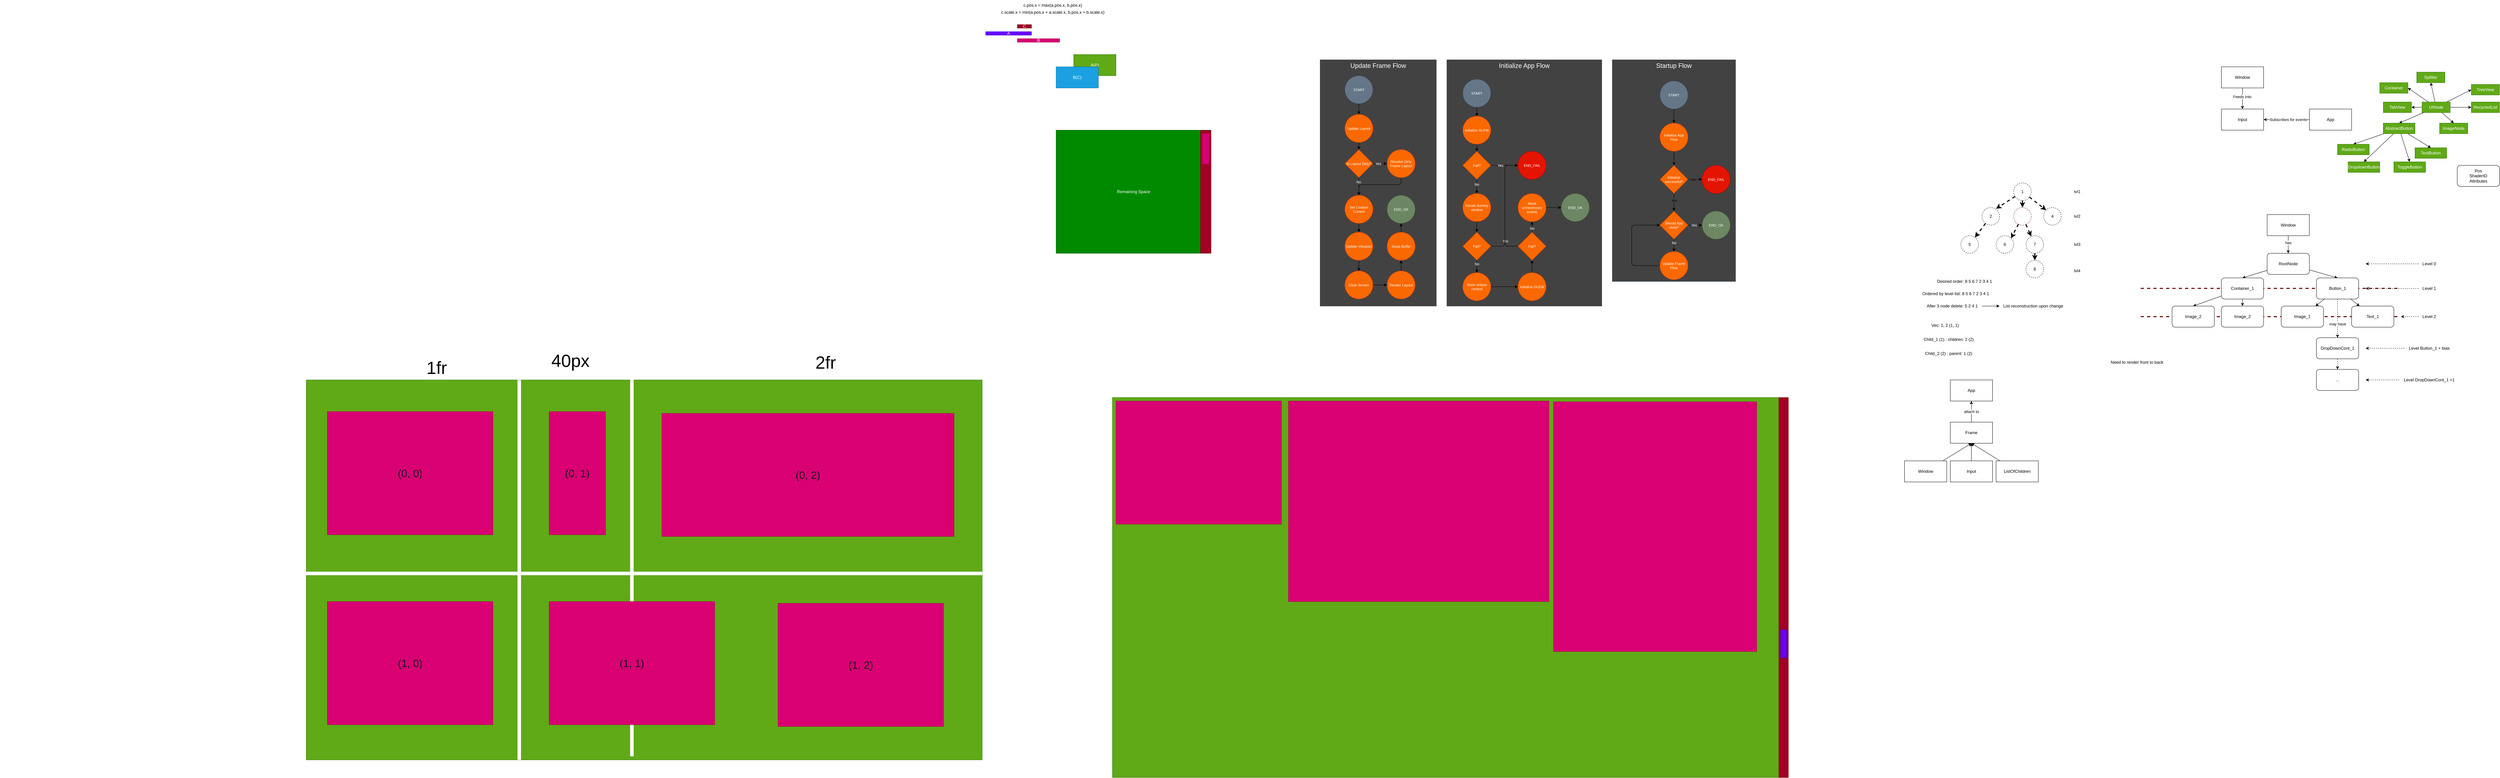 <mxfile>
    <diagram id="E0EGTVwCrR74VpB57Wty" name="Page-1">
        <mxGraphModel dx="8477" dy="2437" grid="1" gridSize="10" guides="1" tooltips="1" connect="1" arrows="1" fold="1" page="1" pageScale="1" pageWidth="850" pageHeight="1100" math="0" shadow="0">
            <root>
                <mxCell id="0"/>
                <mxCell id="1" parent="0"/>
                <mxCell id="197" value="&lt;font style=&quot;font-size: 18px;&quot;&gt;Initialize App Flow&lt;/font&gt;" style="whiteSpace=wrap;html=1;fontSize=10;fillColor=#424242;fontColor=#ffffff;strokeColor=#2D3D4D;horizontal=1;verticalAlign=top;" parent="1" vertex="1">
                    <mxGeometry x="-2170" width="440" height="700" as="geometry"/>
                </mxCell>
                <mxCell id="155" value="&lt;font style=&quot;font-size: 18px;&quot;&gt;Startup Flow&lt;/font&gt;" style="whiteSpace=wrap;html=1;fontSize=10;fillColor=#424242;fontColor=#ffffff;strokeColor=#2D3D4D;horizontal=1;verticalAlign=top;" parent="1" vertex="1">
                    <mxGeometry x="-1700" width="350" height="630" as="geometry"/>
                </mxCell>
                <mxCell id="88" value="" style="endArrow=none;html=1;dashed=1;fillColor=#a20025;strokeColor=#6F0000;strokeWidth=3;" parent="1" edge="1">
                    <mxGeometry width="50" height="50" relative="1" as="geometry">
                        <mxPoint x="530" y="649.71" as="sourcePoint"/>
                        <mxPoint x="-200" y="649.71" as="targetPoint"/>
                    </mxGeometry>
                </mxCell>
                <mxCell id="87" value="" style="endArrow=none;html=1;dashed=1;fillColor=#a20025;strokeColor=#6F0000;strokeWidth=3;" parent="1" edge="1">
                    <mxGeometry width="50" height="50" relative="1" as="geometry">
                        <mxPoint x="530" y="730" as="sourcePoint"/>
                        <mxPoint x="-200" y="730" as="targetPoint"/>
                    </mxGeometry>
                </mxCell>
                <mxCell id="17" value="Input" style="whiteSpace=wrap;html=1;" parent="1" vertex="1">
                    <mxGeometry x="30" y="140" width="120" height="60" as="geometry"/>
                </mxCell>
                <mxCell id="20" style="edgeStyle=none;html=1;entryX=0.5;entryY=0;entryDx=0;entryDy=0;" parent="1" source="19" target="17" edge="1">
                    <mxGeometry relative="1" as="geometry"/>
                </mxCell>
                <mxCell id="21" value="Feeds Into" style="edgeLabel;html=1;align=center;verticalAlign=middle;resizable=0;points=[];" parent="20" vertex="1" connectable="0">
                    <mxGeometry x="-0.165" y="-1" relative="1" as="geometry">
                        <mxPoint as="offset"/>
                    </mxGeometry>
                </mxCell>
                <mxCell id="19" value="Window" style="whiteSpace=wrap;html=1;" parent="1" vertex="1">
                    <mxGeometry x="30" y="20" width="120" height="60" as="geometry"/>
                </mxCell>
                <mxCell id="24" style="edgeStyle=none;html=1;entryX=1;entryY=0.5;entryDx=0;entryDy=0;" parent="1" source="23" target="17" edge="1">
                    <mxGeometry relative="1" as="geometry"/>
                </mxCell>
                <mxCell id="25" value="Subscribes for events" style="edgeLabel;html=1;align=center;verticalAlign=middle;resizable=0;points=[];" parent="24" vertex="1" connectable="0">
                    <mxGeometry x="0.51" y="1" relative="1" as="geometry">
                        <mxPoint x="38" y="-1" as="offset"/>
                    </mxGeometry>
                </mxCell>
                <mxCell id="23" value="App" style="whiteSpace=wrap;html=1;" parent="1" vertex="1">
                    <mxGeometry x="280" y="140" width="120" height="60" as="geometry"/>
                </mxCell>
                <mxCell id="38" style="edgeStyle=none;html=1;entryX=0.5;entryY=0;entryDx=0;entryDy=0;" parent="1" source="27" target="29" edge="1">
                    <mxGeometry relative="1" as="geometry"/>
                </mxCell>
                <mxCell id="40" style="edgeStyle=none;html=1;entryX=0.5;entryY=0;entryDx=0;entryDy=0;" parent="1" source="27" target="39" edge="1">
                    <mxGeometry relative="1" as="geometry"/>
                </mxCell>
                <mxCell id="44" style="edgeStyle=none;html=1;entryX=0;entryY=0.5;entryDx=0;entryDy=0;" parent="1" source="27" target="43" edge="1">
                    <mxGeometry relative="1" as="geometry"/>
                </mxCell>
                <mxCell id="45" style="edgeStyle=none;html=1;entryX=0;entryY=0.5;entryDx=0;entryDy=0;" parent="1" source="27" target="41" edge="1">
                    <mxGeometry relative="1" as="geometry"/>
                </mxCell>
                <mxCell id="48" style="edgeStyle=none;html=1;entryX=0.5;entryY=1;entryDx=0;entryDy=0;" parent="1" source="27" target="47" edge="1">
                    <mxGeometry relative="1" as="geometry"/>
                </mxCell>
                <mxCell id="50" style="edgeStyle=none;html=1;entryX=1;entryY=0.5;entryDx=0;entryDy=0;" parent="1" source="27" target="49" edge="1">
                    <mxGeometry relative="1" as="geometry"/>
                </mxCell>
                <mxCell id="51" style="edgeStyle=none;html=1;entryX=1;entryY=0.5;entryDx=0;entryDy=0;" parent="1" source="27" target="46" edge="1">
                    <mxGeometry relative="1" as="geometry"/>
                </mxCell>
                <mxCell id="27" value="UINode" style="whiteSpace=wrap;html=1;fillColor=#60a917;fontColor=#ffffff;strokeColor=#2D7600;" parent="1" vertex="1">
                    <mxGeometry x="600" y="120" width="80" height="30" as="geometry"/>
                </mxCell>
                <mxCell id="34" style="edgeStyle=none;html=1;entryX=0.5;entryY=0;entryDx=0;entryDy=0;" parent="1" source="29" target="31" edge="1">
                    <mxGeometry relative="1" as="geometry"/>
                </mxCell>
                <mxCell id="35" style="edgeStyle=none;html=1;entryX=0.5;entryY=0;entryDx=0;entryDy=0;" parent="1" source="29" target="30" edge="1">
                    <mxGeometry relative="1" as="geometry"/>
                </mxCell>
                <mxCell id="36" style="edgeStyle=none;html=1;entryX=0.5;entryY=0;entryDx=0;entryDy=0;" parent="1" source="29" target="32" edge="1">
                    <mxGeometry relative="1" as="geometry"/>
                </mxCell>
                <mxCell id="37" style="edgeStyle=none;html=1;entryX=0.5;entryY=0;entryDx=0;entryDy=0;" parent="1" source="29" target="33" edge="1">
                    <mxGeometry relative="1" as="geometry"/>
                </mxCell>
                <mxCell id="29" value="AbstractButton" style="whiteSpace=wrap;html=1;fillColor=#60a917;fontColor=#ffffff;strokeColor=#2D7600;" parent="1" vertex="1">
                    <mxGeometry x="490" y="180" width="90" height="30" as="geometry"/>
                </mxCell>
                <mxCell id="30" value="TextButton" style="whiteSpace=wrap;html=1;fillColor=#60a917;fontColor=#ffffff;strokeColor=#2D7600;" parent="1" vertex="1">
                    <mxGeometry x="580" y="250" width="90" height="30" as="geometry"/>
                </mxCell>
                <mxCell id="31" value="RadioButton" style="whiteSpace=wrap;html=1;fillColor=#60a917;fontColor=#ffffff;strokeColor=#2D7600;" parent="1" vertex="1">
                    <mxGeometry x="360" y="240" width="90" height="30" as="geometry"/>
                </mxCell>
                <mxCell id="32" value="ToggleButton" style="whiteSpace=wrap;html=1;fillColor=#60a917;fontColor=#ffffff;strokeColor=#2D7600;" parent="1" vertex="1">
                    <mxGeometry x="520" y="290" width="90" height="30" as="geometry"/>
                </mxCell>
                <mxCell id="33" value="DropdownButton" style="whiteSpace=wrap;html=1;fillColor=#60a917;fontColor=#ffffff;strokeColor=#2D7600;" parent="1" vertex="1">
                    <mxGeometry x="390" y="290" width="90" height="30" as="geometry"/>
                </mxCell>
                <mxCell id="39" value="ImageNode" style="whiteSpace=wrap;html=1;fillColor=#60a917;fontColor=#ffffff;strokeColor=#2D7600;" parent="1" vertex="1">
                    <mxGeometry x="650" y="180" width="80" height="30" as="geometry"/>
                </mxCell>
                <mxCell id="41" value="TreeView" style="whiteSpace=wrap;html=1;fillColor=#60a917;fontColor=#ffffff;strokeColor=#2D7600;" parent="1" vertex="1">
                    <mxGeometry x="740" y="70" width="80" height="30" as="geometry"/>
                </mxCell>
                <mxCell id="43" value="RecycledList" style="whiteSpace=wrap;html=1;fillColor=#60a917;fontColor=#ffffff;strokeColor=#2D7600;" parent="1" vertex="1">
                    <mxGeometry x="740" y="120" width="80" height="30" as="geometry"/>
                </mxCell>
                <mxCell id="46" value="Container" style="whiteSpace=wrap;html=1;fillColor=#60a917;fontColor=#ffffff;strokeColor=#2D7600;" parent="1" vertex="1">
                    <mxGeometry x="480" y="65" width="80" height="30" as="geometry"/>
                </mxCell>
                <mxCell id="47" value="Splitter" style="whiteSpace=wrap;html=1;fillColor=#60a917;fontColor=#ffffff;strokeColor=#2D7600;" parent="1" vertex="1">
                    <mxGeometry x="585" y="35" width="80" height="30" as="geometry"/>
                </mxCell>
                <mxCell id="49" value="TabView" style="whiteSpace=wrap;html=1;fillColor=#60a917;fontColor=#ffffff;strokeColor=#2D7600;" parent="1" vertex="1">
                    <mxGeometry x="490" y="120" width="80" height="30" as="geometry"/>
                </mxCell>
                <mxCell id="52" value="Pos&lt;br&gt;ShaderID&lt;br&gt;Attributes" style="rounded=1;whiteSpace=wrap;html=1;" parent="1" vertex="1">
                    <mxGeometry x="700" y="300" width="120" height="60" as="geometry"/>
                </mxCell>
                <mxCell id="56" style="edgeStyle=none;html=1;entryX=0.5;entryY=0;entryDx=0;entryDy=0;" parent="1" source="53" target="55" edge="1">
                    <mxGeometry relative="1" as="geometry"/>
                </mxCell>
                <mxCell id="57" value="has" style="edgeLabel;html=1;align=center;verticalAlign=middle;resizable=0;points=[];" parent="56" vertex="1" connectable="0">
                    <mxGeometry x="-0.476" y="1" relative="1" as="geometry">
                        <mxPoint x="-1" y="7" as="offset"/>
                    </mxGeometry>
                </mxCell>
                <mxCell id="53" value="Window" style="whiteSpace=wrap;html=1;" parent="1" vertex="1">
                    <mxGeometry x="160" y="440" width="120" height="60" as="geometry"/>
                </mxCell>
                <mxCell id="65" style="edgeStyle=none;html=1;entryX=0.5;entryY=0;entryDx=0;entryDy=0;" parent="1" source="55" target="64" edge="1">
                    <mxGeometry relative="1" as="geometry"/>
                </mxCell>
                <mxCell id="68" style="edgeStyle=none;html=1;entryX=0.5;entryY=0;entryDx=0;entryDy=0;" parent="1" source="55" target="58" edge="1">
                    <mxGeometry relative="1" as="geometry"/>
                </mxCell>
                <mxCell id="55" value="RootNode" style="rounded=1;whiteSpace=wrap;html=1;" parent="1" vertex="1">
                    <mxGeometry x="160" y="550" width="120" height="60" as="geometry"/>
                </mxCell>
                <mxCell id="61" style="edgeStyle=none;html=1;" parent="1" source="58" target="60" edge="1">
                    <mxGeometry relative="1" as="geometry"/>
                </mxCell>
                <mxCell id="63" style="edgeStyle=none;html=1;" parent="1" source="58" target="62" edge="1">
                    <mxGeometry relative="1" as="geometry"/>
                </mxCell>
                <mxCell id="72" style="edgeStyle=none;html=1;dashed=1;" parent="1" source="58" target="71" edge="1">
                    <mxGeometry relative="1" as="geometry"/>
                </mxCell>
                <mxCell id="73" value="may have" style="edgeLabel;html=1;align=center;verticalAlign=middle;resizable=0;points=[];" parent="72" vertex="1" connectable="0">
                    <mxGeometry x="-0.502" y="-1" relative="1" as="geometry">
                        <mxPoint x="1" y="43" as="offset"/>
                    </mxGeometry>
                </mxCell>
                <mxCell id="58" value="Button_1" style="rounded=1;whiteSpace=wrap;html=1;" parent="1" vertex="1">
                    <mxGeometry x="300" y="620" width="120" height="60" as="geometry"/>
                </mxCell>
                <mxCell id="60" value="Text_1" style="rounded=1;whiteSpace=wrap;html=1;" parent="1" vertex="1">
                    <mxGeometry x="400" y="700" width="120" height="60" as="geometry"/>
                </mxCell>
                <mxCell id="62" value="Image_1" style="rounded=1;whiteSpace=wrap;html=1;" parent="1" vertex="1">
                    <mxGeometry x="200" y="700" width="120" height="60" as="geometry"/>
                </mxCell>
                <mxCell id="69" style="edgeStyle=none;html=1;entryX=0.5;entryY=0;entryDx=0;entryDy=0;" parent="1" source="64" target="67" edge="1">
                    <mxGeometry relative="1" as="geometry"/>
                </mxCell>
                <mxCell id="70" style="edgeStyle=none;html=1;entryX=0.5;entryY=0;entryDx=0;entryDy=0;" parent="1" source="64" target="66" edge="1">
                    <mxGeometry relative="1" as="geometry"/>
                </mxCell>
                <mxCell id="64" value="Container_1" style="rounded=1;whiteSpace=wrap;html=1;" parent="1" vertex="1">
                    <mxGeometry x="30" y="620" width="120" height="60" as="geometry"/>
                </mxCell>
                <mxCell id="66" value="Image_2" style="rounded=1;whiteSpace=wrap;html=1;" parent="1" vertex="1">
                    <mxGeometry x="-110" y="700" width="120" height="60" as="geometry"/>
                </mxCell>
                <mxCell id="67" value="Image_2" style="rounded=1;whiteSpace=wrap;html=1;" parent="1" vertex="1">
                    <mxGeometry x="30" y="700" width="120" height="60" as="geometry"/>
                </mxCell>
                <mxCell id="83" style="edgeStyle=none;html=1;entryX=0.5;entryY=0;entryDx=0;entryDy=0;dashed=1;" parent="1" source="71" target="82" edge="1">
                    <mxGeometry relative="1" as="geometry"/>
                </mxCell>
                <mxCell id="71" value="DropDownCont_1" style="rounded=1;whiteSpace=wrap;html=1;" parent="1" vertex="1">
                    <mxGeometry x="300" y="790" width="120" height="60" as="geometry"/>
                </mxCell>
                <mxCell id="75" style="edgeStyle=none;html=1;dashed=1;" parent="1" source="74" edge="1">
                    <mxGeometry relative="1" as="geometry">
                        <mxPoint x="440" y="580" as="targetPoint"/>
                    </mxGeometry>
                </mxCell>
                <mxCell id="74" value="Level 0" style="text;html=1;align=center;verticalAlign=middle;resizable=0;points=[];autosize=1;strokeColor=none;fillColor=none;" parent="1" vertex="1">
                    <mxGeometry x="590" y="565" width="60" height="30" as="geometry"/>
                </mxCell>
                <mxCell id="76" value="Level 1" style="text;html=1;align=center;verticalAlign=middle;resizable=0;points=[];autosize=1;strokeColor=none;fillColor=none;" parent="1" vertex="1">
                    <mxGeometry x="590" y="635" width="60" height="30" as="geometry"/>
                </mxCell>
                <mxCell id="77" style="edgeStyle=none;html=1;dashed=1;" parent="1" source="76" edge="1">
                    <mxGeometry relative="1" as="geometry">
                        <mxPoint x="440" y="650" as="targetPoint"/>
                    </mxGeometry>
                </mxCell>
                <mxCell id="78" value="Level 2" style="text;html=1;align=center;verticalAlign=middle;resizable=0;points=[];autosize=1;strokeColor=none;fillColor=none;" parent="1" vertex="1">
                    <mxGeometry x="590" y="715" width="60" height="30" as="geometry"/>
                </mxCell>
                <mxCell id="79" style="edgeStyle=none;html=1;dashed=1;" parent="1" source="78" edge="1">
                    <mxGeometry relative="1" as="geometry">
                        <mxPoint x="540" y="730" as="targetPoint"/>
                    </mxGeometry>
                </mxCell>
                <mxCell id="80" value="Level Button_1 + bias" style="text;html=1;align=center;verticalAlign=middle;resizable=0;points=[];autosize=1;strokeColor=none;fillColor=none;" parent="1" vertex="1">
                    <mxGeometry x="550" y="805" width="140" height="30" as="geometry"/>
                </mxCell>
                <mxCell id="81" style="edgeStyle=none;html=1;dashed=1;" parent="1" source="80" edge="1">
                    <mxGeometry relative="1" as="geometry">
                        <mxPoint x="440" y="820" as="targetPoint"/>
                    </mxGeometry>
                </mxCell>
                <mxCell id="82" value="..." style="rounded=1;whiteSpace=wrap;html=1;" parent="1" vertex="1">
                    <mxGeometry x="300" y="880" width="120" height="60" as="geometry"/>
                </mxCell>
                <mxCell id="84" value="&lt;span style=&quot;&quot;&gt;Level DropDownCont_1 +1&lt;/span&gt;" style="text;html=1;align=center;verticalAlign=middle;resizable=0;points=[];autosize=1;strokeColor=none;fillColor=none;" parent="1" vertex="1">
                    <mxGeometry x="535" y="895" width="170" height="30" as="geometry"/>
                </mxCell>
                <mxCell id="85" style="edgeStyle=none;html=1;dashed=1;" parent="1" source="84" edge="1">
                    <mxGeometry relative="1" as="geometry">
                        <mxPoint x="440" y="910" as="targetPoint"/>
                    </mxGeometry>
                </mxCell>
                <mxCell id="89" value="Need to render front to back" style="text;html=1;align=center;verticalAlign=middle;resizable=0;points=[];autosize=1;strokeColor=none;fillColor=none;" parent="1" vertex="1">
                    <mxGeometry x="-295" y="845" width="170" height="30" as="geometry"/>
                </mxCell>
                <mxCell id="94" style="edgeStyle=none;html=1;entryX=0;entryY=0;entryDx=0;entryDy=0;dashed=1;strokeWidth=3;" parent="1" source="90" target="93" edge="1">
                    <mxGeometry relative="1" as="geometry"/>
                </mxCell>
                <mxCell id="95" style="edgeStyle=none;html=1;dashed=1;strokeWidth=3;" parent="1" source="90" target="92" edge="1">
                    <mxGeometry relative="1" as="geometry"/>
                </mxCell>
                <mxCell id="96" style="edgeStyle=none;html=1;entryX=0.8;entryY=0.066;entryDx=0;entryDy=0;entryPerimeter=0;dashed=1;strokeWidth=3;" parent="1" source="90" target="91" edge="1">
                    <mxGeometry relative="1" as="geometry"/>
                </mxCell>
                <mxCell id="90" value="1" style="ellipse;whiteSpace=wrap;html=1;dashed=1;fillColor=none;" parent="1" vertex="1">
                    <mxGeometry x="-560" y="350" width="50" height="50" as="geometry"/>
                </mxCell>
                <mxCell id="98" style="edgeStyle=none;html=1;dashed=1;strokeWidth=3;" parent="1" source="91" target="97" edge="1">
                    <mxGeometry relative="1" as="geometry"/>
                </mxCell>
                <mxCell id="91" value="2" style="ellipse;whiteSpace=wrap;html=1;dashed=1;fillColor=none;" parent="1" vertex="1">
                    <mxGeometry x="-650" y="420" width="50" height="50" as="geometry"/>
                </mxCell>
                <mxCell id="101" style="edgeStyle=none;html=1;entryX=1;entryY=0;entryDx=0;entryDy=0;dashed=1;strokeWidth=3;" parent="1" source="92" target="99" edge="1">
                    <mxGeometry relative="1" as="geometry"/>
                </mxCell>
                <mxCell id="102" style="edgeStyle=none;html=1;dashed=1;strokeWidth=3;" parent="1" source="92" target="100" edge="1">
                    <mxGeometry relative="1" as="geometry"/>
                </mxCell>
                <mxCell id="92" value="3" style="ellipse;whiteSpace=wrap;html=1;dashed=1;fillColor=none;fontColor=#ffffff;strokeColor=#6F0000;" parent="1" vertex="1">
                    <mxGeometry x="-560" y="420" width="50" height="50" as="geometry"/>
                </mxCell>
                <mxCell id="93" value="4" style="ellipse;whiteSpace=wrap;html=1;dashed=1;fillColor=none;" parent="1" vertex="1">
                    <mxGeometry x="-475" y="420" width="50" height="50" as="geometry"/>
                </mxCell>
                <mxCell id="97" value="5" style="ellipse;whiteSpace=wrap;html=1;dashed=1;fillColor=none;" parent="1" vertex="1">
                    <mxGeometry x="-710" y="500" width="50" height="50" as="geometry"/>
                </mxCell>
                <mxCell id="99" value="6" style="ellipse;whiteSpace=wrap;html=1;dashed=1;fillColor=none;" parent="1" vertex="1">
                    <mxGeometry x="-610" y="500" width="50" height="50" as="geometry"/>
                </mxCell>
                <mxCell id="104" style="edgeStyle=none;html=1;dashed=1;strokeWidth=3;" parent="1" source="100" target="103" edge="1">
                    <mxGeometry relative="1" as="geometry"/>
                </mxCell>
                <mxCell id="100" value="7" style="ellipse;whiteSpace=wrap;html=1;dashed=1;fillColor=none;" parent="1" vertex="1">
                    <mxGeometry x="-525" y="500" width="50" height="50" as="geometry"/>
                </mxCell>
                <mxCell id="103" value="8" style="ellipse;whiteSpace=wrap;html=1;dashed=1;fillColor=none;" parent="1" vertex="1">
                    <mxGeometry x="-525" y="570" width="50" height="50" as="geometry"/>
                </mxCell>
                <mxCell id="105" value="Desired order: 8 5 6 7 2 3 4 1" style="text;html=1;align=center;verticalAlign=middle;resizable=0;points=[];autosize=1;strokeColor=none;fillColor=none;" parent="1" vertex="1">
                    <mxGeometry x="-790" y="615" width="180" height="30" as="geometry"/>
                </mxCell>
                <mxCell id="106" value="lvl1" style="text;html=1;align=center;verticalAlign=middle;resizable=0;points=[];autosize=1;strokeColor=none;fillColor=none;dashed=1;" parent="1" vertex="1">
                    <mxGeometry x="-400" y="360" width="40" height="30" as="geometry"/>
                </mxCell>
                <mxCell id="107" value="lvl2" style="text;html=1;align=center;verticalAlign=middle;resizable=0;points=[];autosize=1;strokeColor=none;fillColor=none;dashed=1;" parent="1" vertex="1">
                    <mxGeometry x="-400" y="430" width="40" height="30" as="geometry"/>
                </mxCell>
                <mxCell id="108" value="lvl3" style="text;html=1;align=center;verticalAlign=middle;resizable=0;points=[];autosize=1;strokeColor=none;fillColor=none;dashed=1;" parent="1" vertex="1">
                    <mxGeometry x="-400" y="510" width="40" height="30" as="geometry"/>
                </mxCell>
                <mxCell id="109" value="lvl4" style="text;html=1;align=center;verticalAlign=middle;resizable=0;points=[];autosize=1;strokeColor=none;fillColor=none;dashed=1;" parent="1" vertex="1">
                    <mxGeometry x="-400" y="585" width="40" height="30" as="geometry"/>
                </mxCell>
                <mxCell id="112" value="Ordered by level list: 8 5 6 7 2 3 4 1" style="text;html=1;align=center;verticalAlign=middle;resizable=0;points=[];autosize=1;strokeColor=none;fillColor=none;" parent="1" vertex="1">
                    <mxGeometry x="-830" y="650" width="210" height="30" as="geometry"/>
                </mxCell>
                <mxCell id="114" style="edgeStyle=none;html=1;strokeWidth=1;" parent="1" source="113" edge="1">
                    <mxGeometry relative="1" as="geometry">
                        <mxPoint x="-600" y="700" as="targetPoint"/>
                    </mxGeometry>
                </mxCell>
                <mxCell id="113" value="After 3 node delete: 5 2 4 1" style="text;html=1;align=center;verticalAlign=middle;resizable=0;points=[];autosize=1;strokeColor=none;fillColor=none;" parent="1" vertex="1">
                    <mxGeometry x="-820" y="685" width="170" height="30" as="geometry"/>
                </mxCell>
                <mxCell id="115" value="List reconstruction upon change" style="text;html=1;align=center;verticalAlign=middle;resizable=0;points=[];autosize=1;strokeColor=none;fillColor=none;" parent="1" vertex="1">
                    <mxGeometry x="-600" y="685" width="190" height="30" as="geometry"/>
                </mxCell>
                <mxCell id="116" value="Vec: 1, 2 (1, 1)" style="text;html=1;align=center;verticalAlign=middle;resizable=0;points=[];autosize=1;strokeColor=none;fillColor=none;" parent="1" vertex="1">
                    <mxGeometry x="-805" y="740" width="100" height="30" as="geometry"/>
                </mxCell>
                <mxCell id="117" value="Child_2 (2) : parent: 1 (2)" style="text;html=1;align=center;verticalAlign=middle;resizable=0;points=[];autosize=1;strokeColor=none;fillColor=none;" parent="1" vertex="1">
                    <mxGeometry x="-825" y="820" width="160" height="30" as="geometry"/>
                </mxCell>
                <mxCell id="118" value="Child_1 (1) : children: 2 (2)" style="text;html=1;align=center;verticalAlign=middle;resizable=0;points=[];autosize=1;strokeColor=none;fillColor=none;" parent="1" vertex="1">
                    <mxGeometry x="-830" y="780" width="170" height="30" as="geometry"/>
                </mxCell>
                <mxCell id="119" value="App" style="whiteSpace=wrap;html=1;" parent="1" vertex="1">
                    <mxGeometry x="-740" y="910" width="120" height="60" as="geometry"/>
                </mxCell>
                <mxCell id="121" style="edgeStyle=none;html=1;entryX=0.5;entryY=1;entryDx=0;entryDy=0;" parent="1" source="120" target="119" edge="1">
                    <mxGeometry relative="1" as="geometry"/>
                </mxCell>
                <mxCell id="122" value="attach to" style="edgeLabel;html=1;align=center;verticalAlign=middle;resizable=0;points=[];" parent="121" vertex="1" connectable="0">
                    <mxGeometry x="-0.327" y="-3" relative="1" as="geometry">
                        <mxPoint x="-3" y="-10" as="offset"/>
                    </mxGeometry>
                </mxCell>
                <mxCell id="120" value="Frame" style="whiteSpace=wrap;html=1;" parent="1" vertex="1">
                    <mxGeometry x="-740" y="1030" width="120" height="60" as="geometry"/>
                </mxCell>
                <mxCell id="127" style="edgeStyle=none;html=1;entryX=0.5;entryY=1;entryDx=0;entryDy=0;" parent="1" source="123" target="120" edge="1">
                    <mxGeometry relative="1" as="geometry"/>
                </mxCell>
                <mxCell id="123" value="Window" style="whiteSpace=wrap;html=1;" parent="1" vertex="1">
                    <mxGeometry x="-870" y="1140" width="120" height="60" as="geometry"/>
                </mxCell>
                <mxCell id="126" style="edgeStyle=none;html=1;entryX=0.5;entryY=1;entryDx=0;entryDy=0;" parent="1" source="124" target="120" edge="1">
                    <mxGeometry relative="1" as="geometry"/>
                </mxCell>
                <mxCell id="124" value="Input" style="whiteSpace=wrap;html=1;" parent="1" vertex="1">
                    <mxGeometry x="-740" y="1140" width="120" height="60" as="geometry"/>
                </mxCell>
                <mxCell id="128" style="edgeStyle=none;html=1;" parent="1" source="125" edge="1">
                    <mxGeometry relative="1" as="geometry">
                        <mxPoint x="-680" y="1090" as="targetPoint"/>
                    </mxGeometry>
                </mxCell>
                <mxCell id="125" value="ListOfChildren" style="whiteSpace=wrap;html=1;" parent="1" vertex="1">
                    <mxGeometry x="-610" y="1140" width="120" height="60" as="geometry"/>
                </mxCell>
                <mxCell id="132" style="edgeStyle=none;html=1;entryX=0.5;entryY=0;entryDx=0;entryDy=0;fontSize=10;" parent="1" source="129" target="133" edge="1">
                    <mxGeometry relative="1" as="geometry">
                        <mxPoint x="-1525" y="190.0" as="targetPoint"/>
                    </mxGeometry>
                </mxCell>
                <mxCell id="129" value="&lt;font color=&quot;#ffffff&quot;&gt;START&lt;/font&gt;" style="ellipse;whiteSpace=wrap;html=1;fillColor=#647687;fontColor=#ffffff;strokeColor=#314354;fontSize=10;" parent="1" vertex="1">
                    <mxGeometry x="-1565" y="60" width="80" height="80" as="geometry"/>
                </mxCell>
                <mxCell id="145" style="edgeStyle=none;html=1;entryX=0.5;entryY=0;entryDx=0;entryDy=0;fontSize=10;" parent="1" source="133" target="138" edge="1">
                    <mxGeometry relative="1" as="geometry"/>
                </mxCell>
                <mxCell id="133" value="&lt;font color=&quot;#ffffff&quot;&gt;Initialize App&lt;br&gt;Flow&lt;/font&gt;" style="ellipse;whiteSpace=wrap;html=1;fontSize=10;fillColor=#fa6800;fontColor=#000000;strokeColor=#C73500;" parent="1" vertex="1">
                    <mxGeometry x="-1565" y="180" width="80" height="80" as="geometry"/>
                </mxCell>
                <mxCell id="143" style="edgeStyle=none;html=1;entryX=0;entryY=0.5;entryDx=0;entryDy=0;fontSize=10;" parent="1" source="138" target="140" edge="1">
                    <mxGeometry relative="1" as="geometry"/>
                </mxCell>
                <mxCell id="144" value="No" style="edgeLabel;html=1;align=center;verticalAlign=middle;resizable=0;points=[];fontSize=10;labelBackgroundColor=#424242;" parent="143" vertex="1" connectable="0">
                    <mxGeometry x="-0.391" y="-2" relative="1" as="geometry">
                        <mxPoint x="3" y="-2" as="offset"/>
                    </mxGeometry>
                </mxCell>
                <mxCell id="147" style="edgeStyle=none;html=1;entryX=0.5;entryY=0;entryDx=0;entryDy=0;fontSize=10;" parent="1" source="138" target="146" edge="1">
                    <mxGeometry relative="1" as="geometry"/>
                </mxCell>
                <mxCell id="148" value="Yes" style="edgeLabel;html=1;align=center;verticalAlign=middle;resizable=0;points=[];fontSize=10;labelBackgroundColor=#424242;fontColor=default;" parent="147" vertex="1" connectable="0">
                    <mxGeometry x="-0.452" y="-2" relative="1" as="geometry">
                        <mxPoint x="2" y="6" as="offset"/>
                    </mxGeometry>
                </mxCell>
                <mxCell id="138" value="&lt;font color=&quot;#ffffff&quot;&gt;Initialize successful?&lt;/font&gt;" style="rhombus;whiteSpace=wrap;html=1;fontSize=10;fillColor=#fa6800;fontColor=#000000;strokeColor=#C73500;" parent="1" vertex="1">
                    <mxGeometry x="-1565" y="300" width="80" height="80" as="geometry"/>
                </mxCell>
                <mxCell id="140" value="&lt;font color=&quot;#ffffff&quot;&gt;END_FAIL&lt;/font&gt;" style="ellipse;whiteSpace=wrap;html=1;fontSize=10;fillColor=#e51400;fontColor=#ffffff;strokeColor=#B20000;" parent="1" vertex="1">
                    <mxGeometry x="-1445" y="300" width="80" height="80" as="geometry"/>
                </mxCell>
                <mxCell id="152" style="edgeStyle=none;html=1;entryX=0.5;entryY=0;entryDx=0;entryDy=0;fontSize=10;" parent="1" source="146" target="151" edge="1">
                    <mxGeometry relative="1" as="geometry"/>
                </mxCell>
                <mxCell id="195" value="No" style="edgeLabel;html=1;align=center;verticalAlign=middle;resizable=0;points=[];fontSize=10;fontColor=#FFFFFF;labelBackgroundColor=#424242;" parent="152" vertex="1" connectable="0">
                    <mxGeometry x="-0.434" relative="1" as="geometry">
                        <mxPoint as="offset"/>
                    </mxGeometry>
                </mxCell>
                <mxCell id="194" style="edgeStyle=none;html=1;entryX=0;entryY=0.5;entryDx=0;entryDy=0;fontSize=10;fontColor=#FFFFFF;" parent="1" source="146" target="193" edge="1">
                    <mxGeometry relative="1" as="geometry"/>
                </mxCell>
                <mxCell id="196" value="Yes" style="edgeLabel;html=1;align=center;verticalAlign=middle;resizable=0;points=[];fontSize=10;fontColor=#FFFFFF;labelBackgroundColor=#424242;" parent="194" vertex="1" connectable="0">
                    <mxGeometry x="-0.486" relative="1" as="geometry">
                        <mxPoint x="6" as="offset"/>
                    </mxGeometry>
                </mxCell>
                <mxCell id="146" value="&lt;font color=&quot;#ffffff&quot;&gt;Should App close?&lt;/font&gt;" style="rhombus;whiteSpace=wrap;html=1;fontSize=10;fillColor=#fa6800;fontColor=#000000;strokeColor=#C73500;" parent="1" vertex="1">
                    <mxGeometry x="-1565" y="430" width="80" height="80" as="geometry"/>
                </mxCell>
                <mxCell id="153" style="edgeStyle=none;html=1;fontSize=10;entryX=0;entryY=0.5;entryDx=0;entryDy=0;" parent="1" source="151" target="146" edge="1">
                    <mxGeometry relative="1" as="geometry">
                        <mxPoint x="-1645" y="585" as="targetPoint"/>
                        <Array as="points">
                            <mxPoint x="-1645" y="585"/>
                            <mxPoint x="-1645" y="470"/>
                        </Array>
                    </mxGeometry>
                </mxCell>
                <mxCell id="151" value="&lt;font color=&quot;#ffffff&quot;&gt;Update Frame Flow&lt;/font&gt;" style="ellipse;whiteSpace=wrap;html=1;fontSize=10;fillColor=#fa6800;fontColor=#000000;strokeColor=#C73500;" parent="1" vertex="1">
                    <mxGeometry x="-1565" y="545" width="80" height="80" as="geometry"/>
                </mxCell>
                <mxCell id="163" style="edgeStyle=none;html=1;entryX=0.5;entryY=0;entryDx=0;entryDy=0;fontSize=18;fontColor=#FFFFFF;" parent="1" source="156" target="157" edge="1">
                    <mxGeometry relative="1" as="geometry"/>
                </mxCell>
                <mxCell id="156" value="&lt;font color=&quot;#ffffff&quot;&gt;START&lt;/font&gt;" style="ellipse;whiteSpace=wrap;html=1;fillColor=#647687;fontColor=#ffffff;strokeColor=#314354;fontSize=10;" parent="1" vertex="1">
                    <mxGeometry x="-2125" y="55" width="80" height="80" as="geometry"/>
                </mxCell>
                <mxCell id="165" style="edgeStyle=none;html=1;fontSize=18;fontColor=#FFFFFF;" parent="1" source="157" target="162" edge="1">
                    <mxGeometry relative="1" as="geometry"/>
                </mxCell>
                <mxCell id="157" value="&lt;font color=&quot;#ffffff&quot;&gt;Initialize GLFW&lt;/font&gt;" style="ellipse;whiteSpace=wrap;html=1;fillColor=#fa6800;fontColor=#000000;strokeColor=#C73500;fontSize=10;" parent="1" vertex="1">
                    <mxGeometry x="-2125" y="160" width="80" height="80" as="geometry"/>
                </mxCell>
                <mxCell id="177" style="edgeStyle=none;html=1;fontSize=10;fontColor=#FFFFFF;" parent="1" source="158" target="176" edge="1">
                    <mxGeometry relative="1" as="geometry"/>
                </mxCell>
                <mxCell id="158" value="&lt;font color=&quot;#ffffff&quot;&gt;Create dummy window&lt;/font&gt;" style="ellipse;whiteSpace=wrap;html=1;fillColor=#fa6800;fontColor=#000000;strokeColor=#C73500;fontSize=10;" parent="1" vertex="1">
                    <mxGeometry x="-2125" y="380" width="80" height="80" as="geometry"/>
                </mxCell>
                <mxCell id="183" style="edgeStyle=none;html=1;fontSize=10;fontColor=#FFFFFF;" parent="1" source="159" target="180" edge="1">
                    <mxGeometry relative="1" as="geometry"/>
                </mxCell>
                <mxCell id="159" value="&lt;font color=&quot;#ffffff&quot;&gt;Initialize GLEW&lt;/font&gt;" style="ellipse;whiteSpace=wrap;html=1;fillColor=#fa6800;fontColor=#000000;strokeColor=#C73500;fontSize=10;" parent="1" vertex="1">
                    <mxGeometry x="-1968" y="605" width="80" height="80" as="geometry"/>
                </mxCell>
                <mxCell id="182" style="edgeStyle=none;html=1;entryX=0;entryY=0.5;entryDx=0;entryDy=0;fontSize=10;fontColor=#FFFFFF;" parent="1" source="160" target="159" edge="1">
                    <mxGeometry relative="1" as="geometry"/>
                </mxCell>
                <mxCell id="160" value="&lt;font color=&quot;#ffffff&quot;&gt;Store unique context&lt;/font&gt;" style="ellipse;whiteSpace=wrap;html=1;fillColor=#fa6800;fontColor=#000000;strokeColor=#C73500;fontSize=10;" parent="1" vertex="1">
                    <mxGeometry x="-2125" y="605" width="80" height="80" as="geometry"/>
                </mxCell>
                <mxCell id="191" style="edgeStyle=none;html=1;fontSize=10;fontColor=#FFFFFF;" parent="1" source="161" target="190" edge="1">
                    <mxGeometry relative="1" as="geometry"/>
                </mxCell>
                <mxCell id="161" value="&lt;font color=&quot;#ffffff&quot;&gt;Mask unnecessary events&lt;/font&gt;" style="ellipse;whiteSpace=wrap;html=1;fillColor=#fa6800;fontColor=#000000;strokeColor=#C73500;fontSize=10;" parent="1" vertex="1">
                    <mxGeometry x="-1968" y="380" width="80" height="80" as="geometry"/>
                </mxCell>
                <mxCell id="167" style="edgeStyle=none;html=1;entryX=0;entryY=0.5;entryDx=0;entryDy=0;fontSize=18;fontColor=#FFFFFF;" parent="1" source="162" target="166" edge="1">
                    <mxGeometry relative="1" as="geometry"/>
                </mxCell>
                <mxCell id="168" value="Yes" style="edgeLabel;html=1;align=center;verticalAlign=middle;resizable=0;points=[];fontSize=10;fontColor=#FFFFFF;labelBackgroundColor=#424242;" parent="167" vertex="1" connectable="0">
                    <mxGeometry x="-0.479" y="1" relative="1" as="geometry">
                        <mxPoint x="7" y="1" as="offset"/>
                    </mxGeometry>
                </mxCell>
                <mxCell id="169" style="edgeStyle=none;html=1;entryX=0.5;entryY=0;entryDx=0;entryDy=0;fontSize=10;fontColor=#FFFFFF;" parent="1" source="162" target="158" edge="1">
                    <mxGeometry relative="1" as="geometry"/>
                </mxCell>
                <mxCell id="170" value="No" style="edgeLabel;html=1;align=center;verticalAlign=middle;resizable=0;points=[];fontSize=10;fontColor=#FFFFFF;labelBackgroundColor=#424242;" parent="169" vertex="1" connectable="0">
                    <mxGeometry x="-0.402" relative="1" as="geometry">
                        <mxPoint y="2" as="offset"/>
                    </mxGeometry>
                </mxCell>
                <mxCell id="162" value="&lt;font color=&quot;#ffffff&quot;&gt;Fail?&lt;/font&gt;" style="rhombus;whiteSpace=wrap;html=1;labelBackgroundColor=none;strokeColor=#C73500;fontSize=10;fontColor=#000000;fillColor=#fa6800;" parent="1" vertex="1">
                    <mxGeometry x="-2125" y="260" width="80" height="80" as="geometry"/>
                </mxCell>
                <mxCell id="166" value="&lt;font color=&quot;#ffffff&quot;&gt;END_FAIL&lt;/font&gt;" style="ellipse;whiteSpace=wrap;html=1;fillColor=#e51400;fontColor=#ffffff;strokeColor=#B20000;fontSize=10;" parent="1" vertex="1">
                    <mxGeometry x="-1968" y="260" width="80" height="80" as="geometry"/>
                </mxCell>
                <mxCell id="178" style="edgeStyle=none;html=1;fontSize=10;fontColor=#FFFFFF;entryX=0;entryY=0.5;entryDx=0;entryDy=0;" parent="1" source="176" target="166" edge="1">
                    <mxGeometry relative="1" as="geometry">
                        <mxPoint x="-1995" y="330.0" as="targetPoint"/>
                        <Array as="points">
                            <mxPoint x="-2005" y="530"/>
                            <mxPoint x="-2005" y="300"/>
                        </Array>
                    </mxGeometry>
                </mxCell>
                <mxCell id="185" value="Yes" style="edgeLabel;html=1;align=center;verticalAlign=middle;resizable=0;points=[];fontSize=10;fontColor=#FFFFFF;labelBackgroundColor=#424242;" parent="178" vertex="1" connectable="0">
                    <mxGeometry x="-0.791" relative="1" as="geometry">
                        <mxPoint x="9" y="-15" as="offset"/>
                    </mxGeometry>
                </mxCell>
                <mxCell id="179" style="edgeStyle=none;html=1;entryX=0.5;entryY=0;entryDx=0;entryDy=0;fontSize=10;fontColor=#FFFFFF;" parent="1" source="176" target="160" edge="1">
                    <mxGeometry relative="1" as="geometry"/>
                </mxCell>
                <mxCell id="192" value="No" style="edgeLabel;html=1;align=center;verticalAlign=middle;resizable=0;points=[];fontSize=10;fontColor=#FFFFFF;labelBackgroundColor=#424242;" parent="179" vertex="1" connectable="0">
                    <mxGeometry x="-0.533" y="-1" relative="1" as="geometry">
                        <mxPoint x="1" y="2" as="offset"/>
                    </mxGeometry>
                </mxCell>
                <mxCell id="176" value="&lt;font color=&quot;#ffffff&quot;&gt;Fail?&lt;/font&gt;" style="rhombus;whiteSpace=wrap;html=1;labelBackgroundColor=none;strokeColor=#C73500;fontSize=10;fontColor=#000000;fillColor=#fa6800;" parent="1" vertex="1">
                    <mxGeometry x="-2125" y="490" width="80" height="80" as="geometry"/>
                </mxCell>
                <mxCell id="184" style="edgeStyle=none;html=1;fontSize=10;fontColor=#FFFFFF;entryX=0;entryY=0.5;entryDx=0;entryDy=0;" parent="1" source="180" target="166" edge="1">
                    <mxGeometry relative="1" as="geometry">
                        <mxPoint x="-1975" y="360.0" as="targetPoint"/>
                        <Array as="points">
                            <mxPoint x="-2005" y="530"/>
                            <mxPoint x="-2005" y="510"/>
                            <mxPoint x="-2005" y="300"/>
                        </Array>
                    </mxGeometry>
                </mxCell>
                <mxCell id="186" style="edgeStyle=none;html=1;entryX=0.5;entryY=1;entryDx=0;entryDy=0;fontSize=10;fontColor=#FFFFFF;" parent="1" source="180" target="161" edge="1">
                    <mxGeometry relative="1" as="geometry"/>
                </mxCell>
                <mxCell id="188" value="No" style="edgeLabel;html=1;align=center;verticalAlign=middle;resizable=0;points=[];fontSize=10;fontColor=#FFFFFF;labelBackgroundColor=#424242;" parent="186" vertex="1" connectable="0">
                    <mxGeometry x="-0.389" y="3" relative="1" as="geometry">
                        <mxPoint x="3" y="-2" as="offset"/>
                    </mxGeometry>
                </mxCell>
                <mxCell id="180" value="&lt;font color=&quot;#ffffff&quot;&gt;Fail?&lt;/font&gt;" style="rhombus;whiteSpace=wrap;html=1;labelBackgroundColor=none;strokeColor=#C73500;fontSize=10;fontColor=#000000;fillColor=#fa6800;" parent="1" vertex="1">
                    <mxGeometry x="-1968" y="490" width="80" height="80" as="geometry"/>
                </mxCell>
                <mxCell id="190" value="&lt;font color=&quot;#ffffff&quot;&gt;END_OK&lt;/font&gt;" style="ellipse;whiteSpace=wrap;html=1;fillColor=#6d8764;fontColor=#ffffff;strokeColor=#3A5431;fontSize=10;" parent="1" vertex="1">
                    <mxGeometry x="-1845" y="380" width="80" height="80" as="geometry"/>
                </mxCell>
                <mxCell id="193" value="&lt;font color=&quot;#ffffff&quot;&gt;END_OK&lt;/font&gt;" style="ellipse;whiteSpace=wrap;html=1;fontSize=10;fillColor=#6d8764;fontColor=#ffffff;strokeColor=#3A5431;" parent="1" vertex="1">
                    <mxGeometry x="-1445" y="430" width="80" height="80" as="geometry"/>
                </mxCell>
                <mxCell id="200" value="&lt;font style=&quot;font-size: 18px;&quot;&gt;Update Frame Flow&lt;/font&gt;" style="whiteSpace=wrap;html=1;fontSize=10;fillColor=#424242;fontColor=#ffffff;strokeColor=#2D3D4D;horizontal=1;verticalAlign=top;" parent="1" vertex="1">
                    <mxGeometry x="-2530" width="330" height="700" as="geometry"/>
                </mxCell>
                <mxCell id="208" style="edgeStyle=none;html=1;entryX=0.5;entryY=0;entryDx=0;entryDy=0;fontSize=10;fontColor=#FFFFFF;" parent="1" source="201" target="205" edge="1">
                    <mxGeometry relative="1" as="geometry"/>
                </mxCell>
                <mxCell id="201" value="&lt;font color=&quot;#ffffff&quot;&gt;START&lt;/font&gt;" style="ellipse;whiteSpace=wrap;html=1;fillColor=#647687;fontColor=#ffffff;strokeColor=#314354;fontSize=10;" parent="1" vertex="1">
                    <mxGeometry x="-2460" y="45" width="80" height="80" as="geometry"/>
                </mxCell>
                <mxCell id="203" value="&lt;font color=&quot;#ffffff&quot;&gt;END_OK&lt;/font&gt;" style="ellipse;whiteSpace=wrap;html=1;fillColor=#6d8764;fontColor=#ffffff;strokeColor=#3A5431;fontSize=10;" parent="1" vertex="1">
                    <mxGeometry x="-2340" y="385" width="80" height="80" as="geometry"/>
                </mxCell>
                <mxCell id="213" style="edgeStyle=none;html=1;fontSize=10;fontColor=#FFFFFF;" parent="1" source="204" target="211" edge="1">
                    <mxGeometry relative="1" as="geometry"/>
                </mxCell>
                <mxCell id="214" value="Yes" style="edgeLabel;html=1;align=center;verticalAlign=middle;resizable=0;points=[];fontSize=10;fontColor=#FFFFFF;labelBackgroundColor=#424242;" parent="213" vertex="1" connectable="0">
                    <mxGeometry x="-0.503" relative="1" as="geometry">
                        <mxPoint x="5" as="offset"/>
                    </mxGeometry>
                </mxCell>
                <mxCell id="216" style="edgeStyle=none;html=1;entryX=0.5;entryY=0;entryDx=0;entryDy=0;fontSize=10;fontColor=#FFFFFF;" parent="1" source="204" target="215" edge="1">
                    <mxGeometry relative="1" as="geometry"/>
                </mxCell>
                <mxCell id="217" value="No" style="edgeLabel;html=1;align=center;verticalAlign=middle;resizable=0;points=[];fontSize=10;fontColor=#FFFFFF;labelBackgroundColor=#424242;" parent="216" vertex="1" connectable="0">
                    <mxGeometry x="-0.549" y="-1" relative="1" as="geometry">
                        <mxPoint as="offset"/>
                    </mxGeometry>
                </mxCell>
                <mxCell id="204" value="&lt;font color=&quot;#ffffff&quot;&gt;Is Layout Dirty?&lt;/font&gt;" style="rhombus;whiteSpace=wrap;html=1;labelBackgroundColor=none;strokeColor=#C73500;fontSize=10;fontColor=#000000;fillColor=#fa6800;" parent="1" vertex="1">
                    <mxGeometry x="-2460" y="255" width="80" height="80" as="geometry"/>
                </mxCell>
                <mxCell id="212" style="edgeStyle=none;html=1;entryX=0.5;entryY=0;entryDx=0;entryDy=0;fontSize=10;fontColor=#FFFFFF;" parent="1" source="205" target="204" edge="1">
                    <mxGeometry relative="1" as="geometry"/>
                </mxCell>
                <mxCell id="205" value="&lt;font color=&quot;#ffffff&quot;&gt;Update Layout&lt;/font&gt;" style="ellipse;whiteSpace=wrap;html=1;fillColor=#fa6800;fontColor=#000000;strokeColor=#C73500;fontSize=10;" parent="1" vertex="1">
                    <mxGeometry x="-2460" y="155" width="80" height="80" as="geometry"/>
                </mxCell>
                <mxCell id="225" style="edgeStyle=none;html=1;fontSize=10;fontColor=#FFFFFF;" parent="1" source="207" target="223" edge="1">
                    <mxGeometry relative="1" as="geometry"/>
                </mxCell>
                <mxCell id="207" value="&lt;font color=&quot;#ffffff&quot;&gt;Render Layout&lt;/font&gt;" style="ellipse;whiteSpace=wrap;html=1;fillColor=#fa6800;fontColor=#000000;strokeColor=#C73500;fontSize=10;" parent="1" vertex="1">
                    <mxGeometry x="-2340" y="600" width="80" height="80" as="geometry"/>
                </mxCell>
                <mxCell id="218" style="edgeStyle=none;html=1;entryX=0.5;entryY=0;entryDx=0;entryDy=0;fontSize=10;fontColor=#FFFFFF;" parent="1" source="211" target="215" edge="1">
                    <mxGeometry relative="1" as="geometry">
                        <Array as="points">
                            <mxPoint x="-2300" y="355"/>
                            <mxPoint x="-2420" y="355"/>
                        </Array>
                    </mxGeometry>
                </mxCell>
                <mxCell id="211" value="&lt;font color=&quot;#ffffff&quot;&gt;Resolve Dirty Frame Layout&lt;/font&gt;" style="ellipse;whiteSpace=wrap;html=1;fillColor=#fa6800;fontColor=#000000;strokeColor=#C73500;fontSize=10;" parent="1" vertex="1">
                    <mxGeometry x="-2340" y="255" width="80" height="80" as="geometry"/>
                </mxCell>
                <mxCell id="221" style="edgeStyle=none;html=1;fontSize=10;fontColor=#FFFFFF;" parent="1" source="215" target="219" edge="1">
                    <mxGeometry relative="1" as="geometry"/>
                </mxCell>
                <mxCell id="215" value="&lt;font color=&quot;#ffffff&quot;&gt;Set Context Current&lt;/font&gt;" style="ellipse;whiteSpace=wrap;html=1;fillColor=#fa6800;fontColor=#000000;strokeColor=#C73500;fontSize=10;" parent="1" vertex="1">
                    <mxGeometry x="-2460" y="385" width="80" height="80" as="geometry"/>
                </mxCell>
                <mxCell id="222" style="edgeStyle=none;html=1;entryX=0.5;entryY=0;entryDx=0;entryDy=0;fontSize=10;fontColor=#FFFFFF;" parent="1" source="219" target="220" edge="1">
                    <mxGeometry relative="1" as="geometry"/>
                </mxCell>
                <mxCell id="219" value="&lt;font color=&quot;#ffffff&quot;&gt;Update Viewport&lt;/font&gt;" style="ellipse;whiteSpace=wrap;html=1;fillColor=#fa6800;fontColor=#000000;strokeColor=#C73500;fontSize=10;" parent="1" vertex="1">
                    <mxGeometry x="-2460" y="490" width="80" height="80" as="geometry"/>
                </mxCell>
                <mxCell id="224" style="edgeStyle=none;html=1;entryX=0;entryY=0.5;entryDx=0;entryDy=0;fontSize=10;fontColor=#FFFFFF;" parent="1" source="220" target="207" edge="1">
                    <mxGeometry relative="1" as="geometry"/>
                </mxCell>
                <mxCell id="220" value="&lt;font color=&quot;#ffffff&quot;&gt;Clear Screen&lt;/font&gt;" style="ellipse;whiteSpace=wrap;html=1;fillColor=#fa6800;fontColor=#000000;strokeColor=#C73500;fontSize=10;" parent="1" vertex="1">
                    <mxGeometry x="-2460" y="600" width="80" height="80" as="geometry"/>
                </mxCell>
                <mxCell id="227" style="edgeStyle=none;html=1;fontSize=10;fontColor=#FFFFFF;" parent="1" source="223" target="203" edge="1">
                    <mxGeometry relative="1" as="geometry"/>
                </mxCell>
                <mxCell id="223" value="&lt;font color=&quot;#ffffff&quot;&gt;Swap Buffer&lt;/font&gt;" style="ellipse;whiteSpace=wrap;html=1;fillColor=#fa6800;fontColor=#000000;strokeColor=#C73500;fontSize=10;" parent="1" vertex="1">
                    <mxGeometry x="-2340" y="490" width="80" height="80" as="geometry"/>
                </mxCell>
                <mxCell id="229" value="" style="whiteSpace=wrap;html=1;fillColor=#60a917;fontColor=#ffffff;strokeColor=#2D7600;" parent="1" vertex="1">
                    <mxGeometry x="-3120" y="960" width="1920" height="1080" as="geometry"/>
                </mxCell>
                <mxCell id="230" value="" style="whiteSpace=wrap;html=1;fillColor=#d80073;fontColor=#ffffff;strokeColor=#A50040;" parent="1" vertex="1">
                    <mxGeometry x="-3110" y="970" width="470" height="350" as="geometry"/>
                </mxCell>
                <mxCell id="231" value="" style="whiteSpace=wrap;html=1;fillColor=#d80073;fontColor=#ffffff;strokeColor=#A50040;" parent="1" vertex="1">
                    <mxGeometry x="-1867" y="972" width="577" height="710" as="geometry"/>
                </mxCell>
                <mxCell id="232" value="" style="whiteSpace=wrap;html=1;fillColor=#d80073;fontColor=#ffffff;strokeColor=#A50040;" parent="1" vertex="1">
                    <mxGeometry x="-2620" y="970" width="740" height="570" as="geometry"/>
                </mxCell>
                <mxCell id="233" value="" style="whiteSpace=wrap;html=1;fillColor=#a20025;fontColor=#ffffff;strokeColor=#6F0000;" parent="1" vertex="1">
                    <mxGeometry x="-1227" y="960" width="27" height="1080" as="geometry"/>
                </mxCell>
                <mxCell id="234" value="" style="whiteSpace=wrap;html=1;fillColor=#6a00ff;fontColor=#ffffff;strokeColor=#3700CC;" parent="1" vertex="1">
                    <mxGeometry x="-1222" y="1620" width="17" height="80" as="geometry"/>
                </mxCell>
                <mxCell id="235" value="Remaining Space" style="whiteSpace=wrap;html=1;fillColor=#008a00;fontColor=#ffffff;strokeColor=#005700;" parent="1" vertex="1">
                    <mxGeometry x="-3280" y="200" width="440" height="350" as="geometry"/>
                </mxCell>
                <mxCell id="236" value="" style="whiteSpace=wrap;html=1;fillColor=#a20025;fontColor=#ffffff;strokeColor=#6F0000;" parent="1" vertex="1">
                    <mxGeometry x="-2870" y="200.5" width="30" height="349.5" as="geometry"/>
                </mxCell>
                <mxCell id="237" value="" style="whiteSpace=wrap;html=1;fillColor=#d80073;fontColor=#ffffff;strokeColor=#A50040;" parent="1" vertex="1">
                    <mxGeometry x="-2865" y="209.25" width="20" height="87.5" as="geometry"/>
                </mxCell>
                <mxCell id="239" value="A(P)" style="whiteSpace=wrap;html=1;fillColor=#60a917;fontColor=#ffffff;strokeColor=#2D7600;" parent="1" vertex="1">
                    <mxGeometry x="-3230" y="-15" width="120" height="60" as="geometry"/>
                </mxCell>
                <mxCell id="238" value="B(C)" style="whiteSpace=wrap;html=1;fillColor=#1ba1e2;fontColor=#ffffff;strokeColor=#006EAF;" parent="1" vertex="1">
                    <mxGeometry x="-3280" y="20" width="120" height="60" as="geometry"/>
                </mxCell>
                <mxCell id="241" value="B" style="whiteSpace=wrap;html=1;fillColor=#d80073;fontColor=#ffffff;strokeColor=#A50040;" parent="1" vertex="1">
                    <mxGeometry x="-3390" y="-60" width="120" height="10" as="geometry"/>
                </mxCell>
                <mxCell id="242" value="A" style="whiteSpace=wrap;html=1;fillColor=#6a00ff;fontColor=#ffffff;strokeColor=#3700CC;" parent="1" vertex="1">
                    <mxGeometry x="-3480" y="-80" width="130" height="10" as="geometry"/>
                </mxCell>
                <mxCell id="243" value="C" style="whiteSpace=wrap;html=1;fillColor=#a20025;fontColor=#ffffff;strokeColor=#6F0000;" parent="1" vertex="1">
                    <mxGeometry x="-3390" y="-100" width="40" height="10" as="geometry"/>
                </mxCell>
                <mxCell id="245" value="c.pos.x = max(a.pos.x, b.pos.x)" style="text;html=1;align=center;verticalAlign=middle;resizable=0;points=[];autosize=1;strokeColor=none;fillColor=none;" parent="1" vertex="1">
                    <mxGeometry x="-3385" y="-170" width="190" height="30" as="geometry"/>
                </mxCell>
                <mxCell id="246" value="c.scale.x = min(a.pos.x + a.scale.x, b.pos.x + b.scale.x)" style="text;html=1;align=center;verticalAlign=middle;resizable=0;points=[];autosize=1;strokeColor=none;fillColor=none;" parent="1" vertex="1">
                    <mxGeometry x="-3450" y="-150" width="320" height="30" as="geometry"/>
                </mxCell>
                <mxCell id="247" value="" style="whiteSpace=wrap;html=1;fillColor=#60a917;fontColor=#ffffff;strokeColor=#2D7600;" parent="1" vertex="1">
                    <mxGeometry x="-5410" y="910" width="1920" height="1080" as="geometry"/>
                </mxCell>
                <mxCell id="248" value="&lt;font color=&quot;#18141d&quot; style=&quot;font-size: 30px;&quot;&gt;(0, 0)&lt;/font&gt;" style="whiteSpace=wrap;html=1;fillColor=#d80073;fontColor=#ffffff;strokeColor=#A50040;" parent="1" vertex="1">
                    <mxGeometry x="-5350" y="1000" width="470" height="350" as="geometry"/>
                </mxCell>
                <mxCell id="249" value="" style="whiteSpace=wrap;html=1;fillColor=default;fontColor=#ffffff;strokeColor=none;fillStyle=auto;gradientColor=none;" parent="1" vertex="1">
                    <mxGeometry x="-4810" y="910" width="10" height="1080" as="geometry"/>
                </mxCell>
                <mxCell id="250" value="" style="whiteSpace=wrap;html=1;fillColor=default;fontColor=#ffffff;strokeColor=none;fillStyle=auto;gradientColor=none;" parent="1" vertex="1">
                    <mxGeometry x="-4490" y="900" width="10" height="1080" as="geometry"/>
                </mxCell>
                <mxCell id="251" value="" style="whiteSpace=wrap;html=1;fillColor=default;fontColor=#ffffff;strokeColor=none;fillStyle=auto;gradientColor=none;rotation=90;" parent="1" vertex="1">
                    <mxGeometry x="-4462.5" y="492.5" width="10" height="1935" as="geometry"/>
                </mxCell>
                <mxCell id="257" value="&lt;font color=&quot;#18141d&quot; style=&quot;font-size: 30px;&quot;&gt;(1, 0)&lt;/font&gt;" style="whiteSpace=wrap;html=1;fillColor=#d80073;fontColor=#ffffff;strokeColor=#A50040;" parent="1" vertex="1">
                    <mxGeometry x="-5350" y="1540" width="470" height="350" as="geometry"/>
                </mxCell>
                <mxCell id="258" value="&lt;font color=&quot;#18141d&quot; style=&quot;font-size: 30px;&quot;&gt;(1, 1)&lt;/font&gt;" style="whiteSpace=wrap;html=1;fillColor=#d80073;fontColor=#ffffff;strokeColor=#A50040;" parent="1" vertex="1">
                    <mxGeometry x="-4720" y="1540" width="470" height="350" as="geometry"/>
                </mxCell>
                <mxCell id="259" value="&lt;font color=&quot;#18141d&quot; style=&quot;font-size: 30px;&quot;&gt;(0, 1)&lt;/font&gt;" style="whiteSpace=wrap;html=1;fillColor=#d80073;fontColor=#ffffff;strokeColor=#A50040;" parent="1" vertex="1">
                    <mxGeometry x="-4720" y="1000" width="160" height="350" as="geometry"/>
                </mxCell>
                <mxCell id="260" value="&lt;font color=&quot;#18141d&quot; style=&quot;font-size: 30px;&quot;&gt;(1, 2)&lt;/font&gt;" style="whiteSpace=wrap;html=1;fillColor=#d80073;fontColor=#ffffff;strokeColor=#A50040;" parent="1" vertex="1">
                    <mxGeometry x="-4070" y="1545" width="470" height="350" as="geometry"/>
                </mxCell>
                <mxCell id="261" value="&lt;font color=&quot;#18141d&quot; style=&quot;font-size: 30px;&quot;&gt;(0, 2)&lt;/font&gt;" style="whiteSpace=wrap;html=1;fillColor=#d80073;fontColor=#ffffff;strokeColor=#A50040;" parent="1" vertex="1">
                    <mxGeometry x="-4400" y="1005" width="830" height="350" as="geometry"/>
                </mxCell>
                <mxCell id="262" value="&lt;font color=&quot;#ffffff&quot;&gt;2x3 Configuration&lt;br&gt;equally spaced&lt;br&gt;&lt;/font&gt;" style="text;html=1;align=center;verticalAlign=middle;resizable=0;points=[];autosize=1;strokeColor=none;fillColor=none;fontSize=30;fontColor=#18141D;" parent="1" vertex="1">
                    <mxGeometry x="-6270" y="1000" width="260" height="90" as="geometry"/>
                </mxCell>
                <mxCell id="263" value="1fr 1fr 1fr Horizonatly&lt;br&gt;1fr 1fr Verticaly" style="text;html=1;align=center;verticalAlign=middle;resizable=0;points=[];autosize=1;strokeColor=none;fillColor=none;fontSize=30;fontColor=#FFFFFF;" parent="1" vertex="1">
                    <mxGeometry x="-6280" y="1170" width="300" height="90" as="geometry"/>
                </mxCell>
                <mxCell id="264" value="wPerFrac" style="text;html=1;align=center;verticalAlign=middle;resizable=0;points=[];autosize=1;strokeColor=none;fillColor=none;fontSize=30;fontColor=#FFFFFF;" parent="1" vertex="1">
                    <mxGeometry x="-5730" y="955" width="150" height="50" as="geometry"/>
                </mxCell>
                <mxCell id="265" value="&lt;font style=&quot;font-size: 50px;&quot;&gt;1fr&lt;/font&gt;" style="text;html=1;align=center;verticalAlign=middle;resizable=0;points=[];autosize=1;strokeColor=none;fillColor=none;" vertex="1" parent="1">
                    <mxGeometry x="-5080" y="840" width="80" height="70" as="geometry"/>
                </mxCell>
                <mxCell id="266" value="&lt;font style=&quot;font-size: 50px;&quot;&gt;40px&lt;/font&gt;" style="text;html=1;align=center;verticalAlign=middle;resizable=0;points=[];autosize=1;strokeColor=none;fillColor=none;" vertex="1" parent="1">
                    <mxGeometry x="-4725" y="820" width="130" height="70" as="geometry"/>
                </mxCell>
                <mxCell id="267" value="&lt;font style=&quot;font-size: 50px;&quot;&gt;2fr&lt;/font&gt;" style="text;html=1;align=center;verticalAlign=middle;resizable=0;points=[];autosize=1;strokeColor=none;fillColor=none;" vertex="1" parent="1">
                    <mxGeometry x="-3975" y="825" width="80" height="70" as="geometry"/>
                </mxCell>
            </root>
        </mxGraphModel>
    </diagram>
</mxfile>